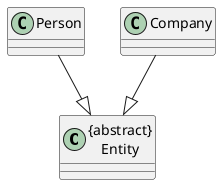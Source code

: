 @startuml
Class "{abstract}\nEntity" as Entity
Class Person
Class Company


Person --|> Entity
Company --|> Entity

@enduml
